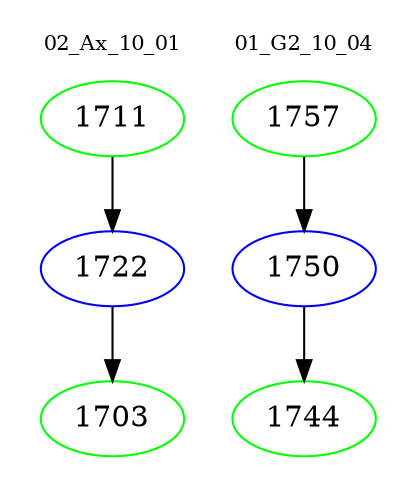 digraph{
subgraph cluster_0 {
color = white
label = "02_Ax_10_01";
fontsize=10;
T0_1711 [label="1711", color="green"]
T0_1711 -> T0_1722 [color="black"]
T0_1722 [label="1722", color="blue"]
T0_1722 -> T0_1703 [color="black"]
T0_1703 [label="1703", color="green"]
}
subgraph cluster_1 {
color = white
label = "01_G2_10_04";
fontsize=10;
T1_1757 [label="1757", color="green"]
T1_1757 -> T1_1750 [color="black"]
T1_1750 [label="1750", color="blue"]
T1_1750 -> T1_1744 [color="black"]
T1_1744 [label="1744", color="green"]
}
}
